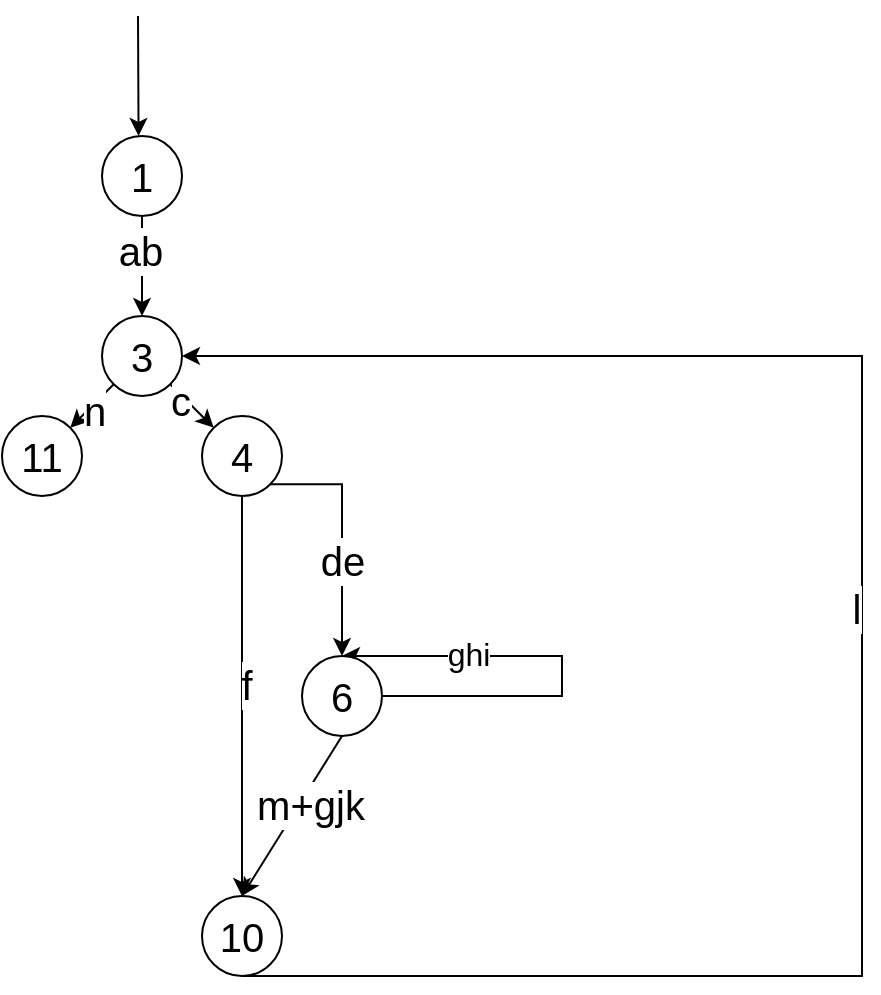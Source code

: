 <mxfile version="12.4.2" type="device" pages="1"><diagram id="qOqgYWlj2bV5LEwC30pi" name="第 1 页"><mxGraphModel dx="880" dy="666" grid="1" gridSize="10" guides="1" tooltips="1" connect="1" arrows="1" fold="1" page="1" pageScale="1" pageWidth="1920" pageHeight="1200" math="0" shadow="0"><root><mxCell id="0"/><mxCell id="1" parent="0"/><mxCell id="Wz5b49AXafTeWs3FMP8b-1" style="edgeStyle=orthogonalEdgeStyle;rounded=0;orthogonalLoop=1;jettySize=auto;html=1;exitX=0.5;exitY=1;exitDx=0;exitDy=0;fontSize=20;" edge="1" parent="1" source="Wz5b49AXafTeWs3FMP8b-3" target="Wz5b49AXafTeWs3FMP8b-8"><mxGeometry relative="1" as="geometry"/></mxCell><mxCell id="Wz5b49AXafTeWs3FMP8b-2" value="ab" style="text;html=1;align=center;verticalAlign=middle;resizable=0;points=[];;labelBackgroundColor=#ffffff;fontSize=20;" vertex="1" connectable="0" parent="Wz5b49AXafTeWs3FMP8b-1"><mxGeometry x="-0.32" y="-1" relative="1" as="geometry"><mxPoint as="offset"/></mxGeometry></mxCell><mxCell id="Wz5b49AXafTeWs3FMP8b-3" value="1" style="ellipse;whiteSpace=wrap;html=1;aspect=fixed;fontSize=20;" vertex="1" parent="1"><mxGeometry x="140" y="140" width="40" height="40" as="geometry"/></mxCell><mxCell id="Wz5b49AXafTeWs3FMP8b-4" style="rounded=0;orthogonalLoop=1;jettySize=auto;html=1;exitX=1;exitY=1;exitDx=0;exitDy=0;fontSize=20;" edge="1" parent="1" source="Wz5b49AXafTeWs3FMP8b-8" target="Wz5b49AXafTeWs3FMP8b-13"><mxGeometry relative="1" as="geometry"/></mxCell><mxCell id="Wz5b49AXafTeWs3FMP8b-5" value="c" style="text;html=1;align=center;verticalAlign=middle;resizable=0;points=[];;labelBackgroundColor=#ffffff;fontSize=20;" vertex="1" connectable="0" parent="Wz5b49AXafTeWs3FMP8b-4"><mxGeometry x="-0.414" y="-2" relative="1" as="geometry"><mxPoint as="offset"/></mxGeometry></mxCell><mxCell id="Wz5b49AXafTeWs3FMP8b-6" style="rounded=0;orthogonalLoop=1;jettySize=auto;html=1;exitX=0;exitY=1;exitDx=0;exitDy=0;entryX=1;entryY=0;entryDx=0;entryDy=0;fontSize=20;" edge="1" parent="1" source="Wz5b49AXafTeWs3FMP8b-8" target="Wz5b49AXafTeWs3FMP8b-24"><mxGeometry relative="1" as="geometry"/></mxCell><mxCell id="Wz5b49AXafTeWs3FMP8b-7" value="n" style="text;html=1;align=center;verticalAlign=middle;resizable=0;points=[];;labelBackgroundColor=#ffffff;fontSize=20;" vertex="1" connectable="0" parent="Wz5b49AXafTeWs3FMP8b-6"><mxGeometry y="1" relative="1" as="geometry"><mxPoint y="1" as="offset"/></mxGeometry></mxCell><mxCell id="Wz5b49AXafTeWs3FMP8b-8" value="3" style="ellipse;whiteSpace=wrap;html=1;aspect=fixed;fontSize=20;" vertex="1" parent="1"><mxGeometry x="140" y="230" width="40" height="40" as="geometry"/></mxCell><mxCell id="Wz5b49AXafTeWs3FMP8b-9" style="edgeStyle=none;rounded=0;orthogonalLoop=1;jettySize=auto;html=1;exitX=0.5;exitY=1;exitDx=0;exitDy=0;entryX=0.5;entryY=0;entryDx=0;entryDy=0;fontSize=20;" edge="1" parent="1" source="Wz5b49AXafTeWs3FMP8b-13" target="Wz5b49AXafTeWs3FMP8b-23"><mxGeometry relative="1" as="geometry"/></mxCell><mxCell id="Wz5b49AXafTeWs3FMP8b-10" value="f" style="text;html=1;align=center;verticalAlign=middle;resizable=0;points=[];;labelBackgroundColor=#ffffff;fontSize=20;" vertex="1" connectable="0" parent="Wz5b49AXafTeWs3FMP8b-9"><mxGeometry x="-0.067" y="2" relative="1" as="geometry"><mxPoint as="offset"/></mxGeometry></mxCell><mxCell id="Wz5b49AXafTeWs3FMP8b-11" style="edgeStyle=orthogonalEdgeStyle;rounded=0;orthogonalLoop=1;jettySize=auto;html=1;exitX=1;exitY=1;exitDx=0;exitDy=0;entryX=0.5;entryY=0;entryDx=0;entryDy=0;fontSize=20;" edge="1" parent="1" source="Wz5b49AXafTeWs3FMP8b-13" target="Wz5b49AXafTeWs3FMP8b-20"><mxGeometry relative="1" as="geometry"/></mxCell><mxCell id="Wz5b49AXafTeWs3FMP8b-12" value="de" style="text;html=1;align=center;verticalAlign=middle;resizable=0;points=[];;labelBackgroundColor=#ffffff;fontSize=20;" vertex="1" connectable="0" parent="Wz5b49AXafTeWs3FMP8b-11"><mxGeometry x="0.213" relative="1" as="geometry"><mxPoint as="offset"/></mxGeometry></mxCell><mxCell id="Wz5b49AXafTeWs3FMP8b-13" value="4" style="ellipse;whiteSpace=wrap;html=1;aspect=fixed;fontSize=20;" vertex="1" parent="1"><mxGeometry x="190" y="280" width="40" height="40" as="geometry"/></mxCell><mxCell id="Wz5b49AXafTeWs3FMP8b-14" style="edgeStyle=none;rounded=0;orthogonalLoop=1;jettySize=auto;html=1;exitX=0.5;exitY=1;exitDx=0;exitDy=0;entryX=0.5;entryY=0;entryDx=0;entryDy=0;fontSize=20;" edge="1" parent="1" source="Wz5b49AXafTeWs3FMP8b-20" target="Wz5b49AXafTeWs3FMP8b-23"><mxGeometry relative="1" as="geometry"/></mxCell><mxCell id="Wz5b49AXafTeWs3FMP8b-15" value="m+gjk" style="text;html=1;align=center;verticalAlign=middle;resizable=0;points=[];;labelBackgroundColor=#ffffff;fontSize=20;" vertex="1" connectable="0" parent="Wz5b49AXafTeWs3FMP8b-14"><mxGeometry x="-0.206" y="4" relative="1" as="geometry"><mxPoint as="offset"/></mxGeometry></mxCell><mxCell id="Wz5b49AXafTeWs3FMP8b-18" style="edgeStyle=orthogonalEdgeStyle;rounded=0;orthogonalLoop=1;jettySize=auto;html=1;exitX=1;exitY=0.5;exitDx=0;exitDy=0;fontSize=16;entryX=0.5;entryY=0;entryDx=0;entryDy=0;" edge="1" parent="1" source="Wz5b49AXafTeWs3FMP8b-20" target="Wz5b49AXafTeWs3FMP8b-20"><mxGeometry relative="1" as="geometry"><mxPoint x="320" y="360" as="targetPoint"/><Array as="points"><mxPoint x="370" y="420"/><mxPoint x="370" y="400"/></Array></mxGeometry></mxCell><mxCell id="Wz5b49AXafTeWs3FMP8b-19" value="ghi" style="text;html=1;align=center;verticalAlign=middle;resizable=0;points=[];;labelBackgroundColor=#ffffff;fontSize=16;" vertex="1" connectable="0" parent="Wz5b49AXafTeWs3FMP8b-18"><mxGeometry x="0.427" y="-1" relative="1" as="geometry"><mxPoint as="offset"/></mxGeometry></mxCell><mxCell id="Wz5b49AXafTeWs3FMP8b-20" value="6" style="ellipse;whiteSpace=wrap;html=1;aspect=fixed;fontSize=20;" vertex="1" parent="1"><mxGeometry x="240" y="400" width="40" height="40" as="geometry"/></mxCell><mxCell id="Wz5b49AXafTeWs3FMP8b-21" style="edgeStyle=orthogonalEdgeStyle;rounded=0;orthogonalLoop=1;jettySize=auto;html=1;exitX=0.5;exitY=1;exitDx=0;exitDy=0;entryX=1;entryY=0.5;entryDx=0;entryDy=0;fontSize=20;" edge="1" parent="1" source="Wz5b49AXafTeWs3FMP8b-23" target="Wz5b49AXafTeWs3FMP8b-8"><mxGeometry relative="1" as="geometry"><mxPoint x="150" y="380" as="targetPoint"/><Array as="points"><mxPoint x="210" y="560"/><mxPoint x="520" y="560"/><mxPoint x="520" y="250"/></Array></mxGeometry></mxCell><mxCell id="Wz5b49AXafTeWs3FMP8b-22" value="l" style="text;html=1;align=center;verticalAlign=middle;resizable=0;points=[];;labelBackgroundColor=#ffffff;fontSize=20;" vertex="1" connectable="0" parent="Wz5b49AXafTeWs3FMP8b-21"><mxGeometry x="0.029" y="3" relative="1" as="geometry"><mxPoint as="offset"/></mxGeometry></mxCell><mxCell id="Wz5b49AXafTeWs3FMP8b-23" value="10" style="ellipse;whiteSpace=wrap;html=1;aspect=fixed;fontSize=20;" vertex="1" parent="1"><mxGeometry x="190" y="520" width="40" height="40" as="geometry"/></mxCell><mxCell id="Wz5b49AXafTeWs3FMP8b-24" value="11" style="ellipse;whiteSpace=wrap;html=1;aspect=fixed;fontSize=20;" vertex="1" parent="1"><mxGeometry x="90" y="280" width="40" height="40" as="geometry"/></mxCell><mxCell id="Wz5b49AXafTeWs3FMP8b-25" style="rounded=0;orthogonalLoop=1;jettySize=auto;html=1;entryX=1;entryY=0;entryDx=0;entryDy=0;fontSize=20;" edge="1" parent="1"><mxGeometry relative="1" as="geometry"><mxPoint x="158" y="80" as="sourcePoint"/><mxPoint x="158.282" y="139.998" as="targetPoint"/></mxGeometry></mxCell></root></mxGraphModel></diagram></mxfile>